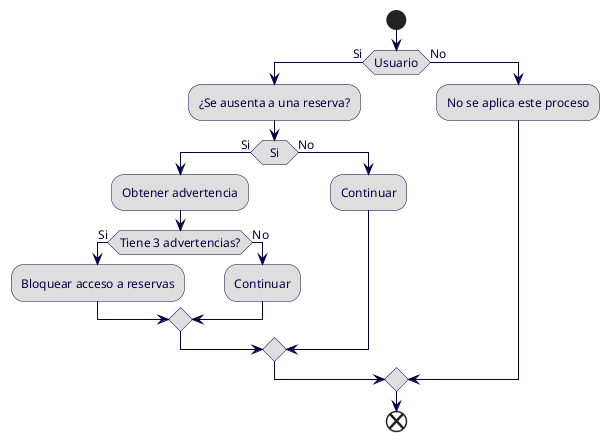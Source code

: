 ' Si un usuario se ausenta a una sala que ha reservado, 
' obtiene una advertencia, si se llega a 3 advertencias para un 
' usuario se le bloquea el acceso a reservas por si mismo.

@startuml req12


skinparam {
    ArrowColor 010047
    BorderColor 010047
    ActivityBackgroundColor dedede
    ActivityBorderColor 010047
    ActivityFontColor 010047
    ActivityFontSize 12
    ArrowFontColor 010047
    ArrowFontSize 12
}

Start 

if (Usuario) then (Si)
    :¿Se ausenta a una reserva?;
    if (Si) then (Si)
        :Obtener advertencia;
        if (Tiene 3 advertencias?) then (Si)
            :Bloquear acceso a reservas;
        else (No)
            :Continuar;
        endif
    else (No)
        :Continuar;
    endif
else (No)
    :No se aplica este proceso;
endif

End


@enduml
